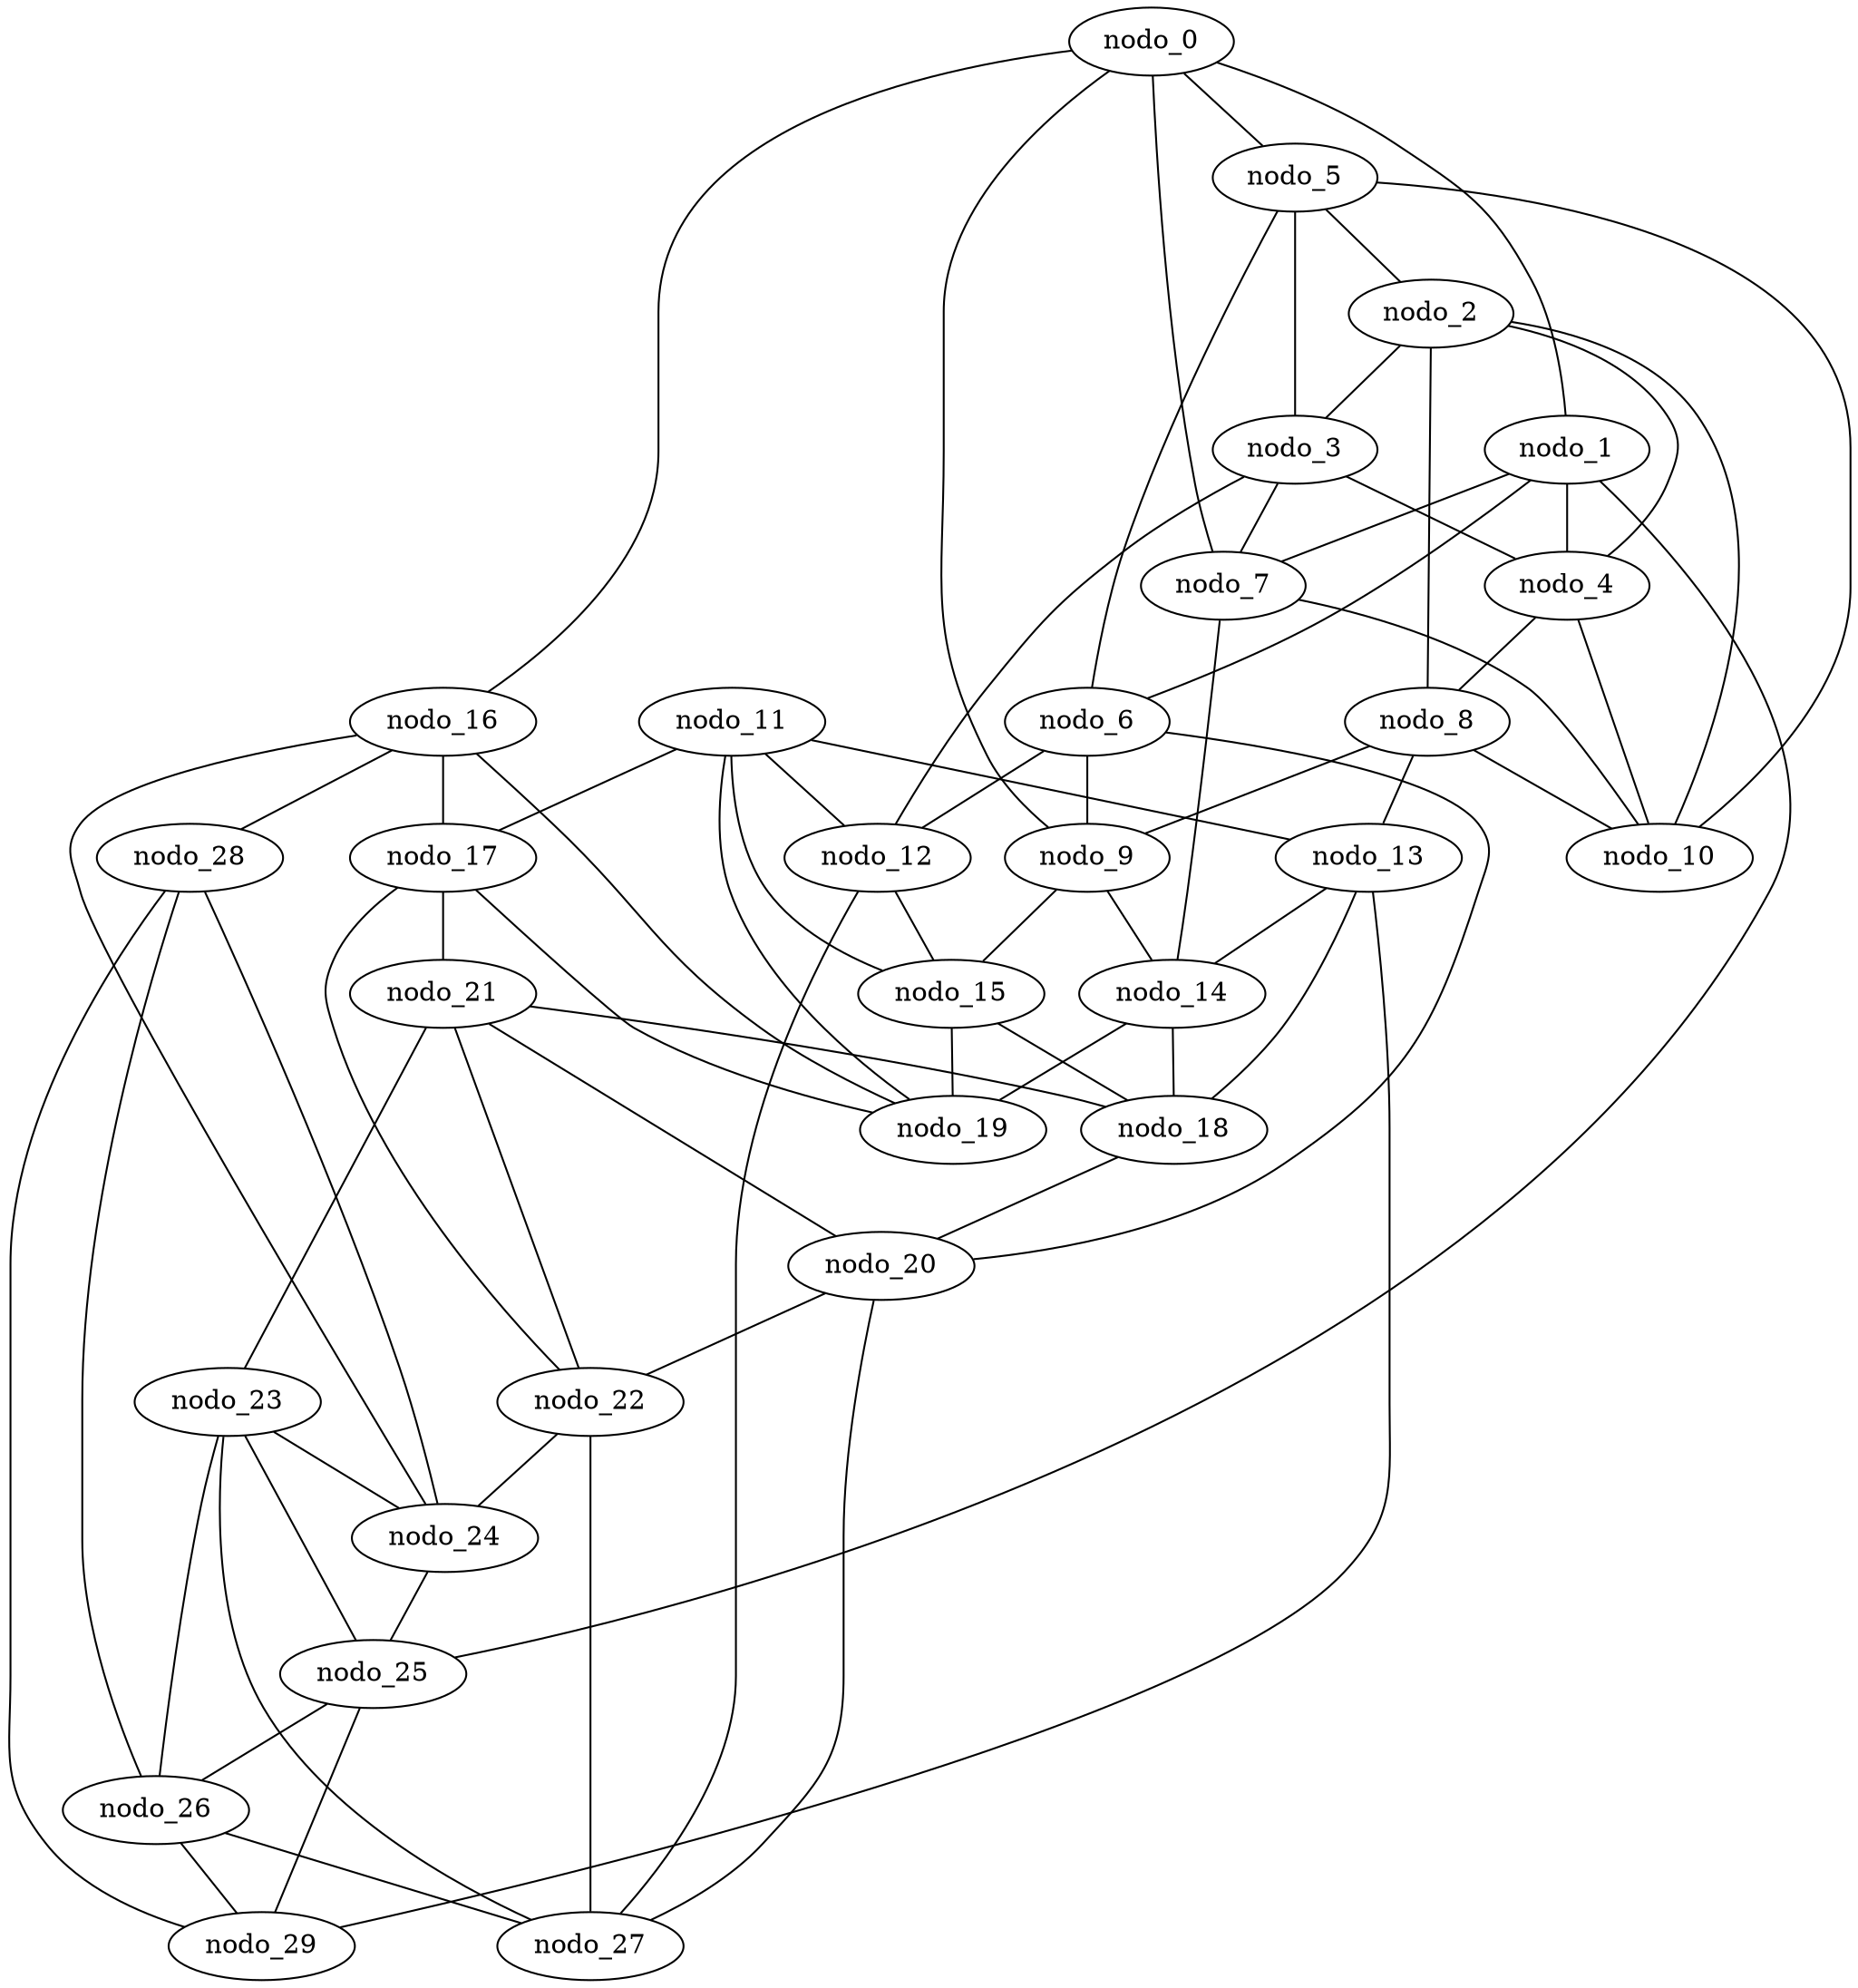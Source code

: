graph gen_BarabasiAlbert_30 {
  nodo_28 -- nodo_24;
  nodo_0 -- nodo_16;
  nodo_1 -- nodo_25;
  nodo_14 -- nodo_18;
  nodo_14 -- nodo_19;
  nodo_4 -- nodo_10;
  nodo_8 -- nodo_13;
  nodo_21 -- nodo_22;
  nodo_21 -- nodo_23;
  nodo_25 -- nodo_26;
  nodo_18 -- nodo_20;
  nodo_8 -- nodo_10;
  nodo_1 -- nodo_4;
  nodo_1 -- nodo_6;
  nodo_3 -- nodo_4;
  nodo_5 -- nodo_2;
  nodo_1 -- nodo_7;
  nodo_3 -- nodo_5;
  nodo_3 -- nodo_7;
  nodo_13 -- nodo_14;
  nodo_5 -- nodo_6;
  nodo_17 -- nodo_19;
  nodo_13 -- nodo_18;
  nodo_7 -- nodo_14;
  nodo_20 -- nodo_27;
  nodo_17 -- nodo_21;
  nodo_3 -- nodo_12;
  nodo_17 -- nodo_22;
  nodo_20 -- nodo_22;
  nodo_20 -- nodo_21;
  nodo_24 -- nodo_25;
  nodo_7 -- nodo_10;
  nodo_12 -- nodo_15;
  nodo_16 -- nodo_17;
  nodo_16 -- nodo_19;
  nodo_13 -- nodo_29;
  nodo_16 -- nodo_24;
  nodo_6 -- nodo_12;
  nodo_2 -- nodo_10;
  nodo_23 -- nodo_25;
  nodo_23 -- nodo_24;
  nodo_23 -- nodo_27;
  nodo_23 -- nodo_26;
  nodo_29 -- nodo_25;
  nodo_0 -- nodo_1;
  nodo_29 -- nodo_28;
  nodo_0 -- nodo_5;
  nodo_2 -- nodo_3;
  nodo_2 -- nodo_4;
  nodo_0 -- nodo_7;
  nodo_11 -- nodo_15;
  nodo_12 -- nodo_27;
  nodo_0 -- nodo_9;
  nodo_11 -- nodo_12;
  nodo_2 -- nodo_8;
  nodo_11 -- nodo_13;
  nodo_16 -- nodo_28;
  nodo_4 -- nodo_8;
  nodo_11 -- nodo_19;
  nodo_15 -- nodo_18;
  nodo_11 -- nodo_17;
  nodo_15 -- nodo_19;
  nodo_5 -- nodo_10;
  nodo_6 -- nodo_9;
  nodo_9 -- nodo_15;
  nodo_8 -- nodo_9;
  nodo_9 -- nodo_14;
  nodo_26 -- nodo_29;
  nodo_22 -- nodo_24;
  nodo_26 -- nodo_27;
  nodo_26 -- nodo_28;
  nodo_22 -- nodo_27;
  nodo_6 -- nodo_20;
  nodo_21 -- nodo_18;
}